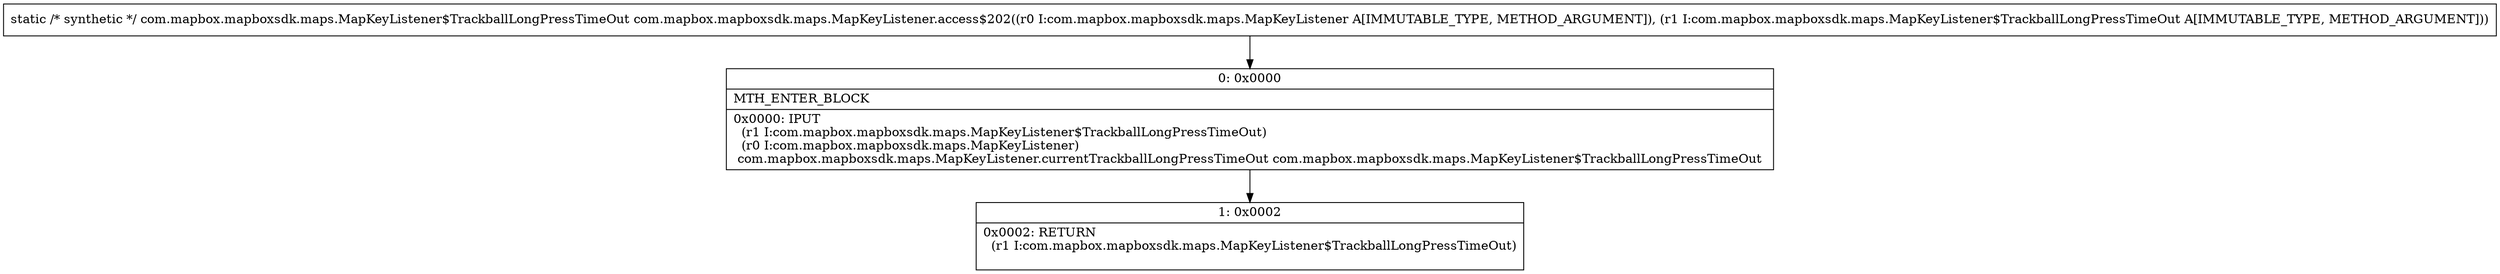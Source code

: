 digraph "CFG forcom.mapbox.mapboxsdk.maps.MapKeyListener.access$202(Lcom\/mapbox\/mapboxsdk\/maps\/MapKeyListener;Lcom\/mapbox\/mapboxsdk\/maps\/MapKeyListener$TrackballLongPressTimeOut;)Lcom\/mapbox\/mapboxsdk\/maps\/MapKeyListener$TrackballLongPressTimeOut;" {
Node_0 [shape=record,label="{0\:\ 0x0000|MTH_ENTER_BLOCK\l|0x0000: IPUT  \l  (r1 I:com.mapbox.mapboxsdk.maps.MapKeyListener$TrackballLongPressTimeOut)\l  (r0 I:com.mapbox.mapboxsdk.maps.MapKeyListener)\l com.mapbox.mapboxsdk.maps.MapKeyListener.currentTrackballLongPressTimeOut com.mapbox.mapboxsdk.maps.MapKeyListener$TrackballLongPressTimeOut \l}"];
Node_1 [shape=record,label="{1\:\ 0x0002|0x0002: RETURN  \l  (r1 I:com.mapbox.mapboxsdk.maps.MapKeyListener$TrackballLongPressTimeOut)\l \l}"];
MethodNode[shape=record,label="{static \/* synthetic *\/ com.mapbox.mapboxsdk.maps.MapKeyListener$TrackballLongPressTimeOut com.mapbox.mapboxsdk.maps.MapKeyListener.access$202((r0 I:com.mapbox.mapboxsdk.maps.MapKeyListener A[IMMUTABLE_TYPE, METHOD_ARGUMENT]), (r1 I:com.mapbox.mapboxsdk.maps.MapKeyListener$TrackballLongPressTimeOut A[IMMUTABLE_TYPE, METHOD_ARGUMENT])) }"];
MethodNode -> Node_0;
Node_0 -> Node_1;
}

